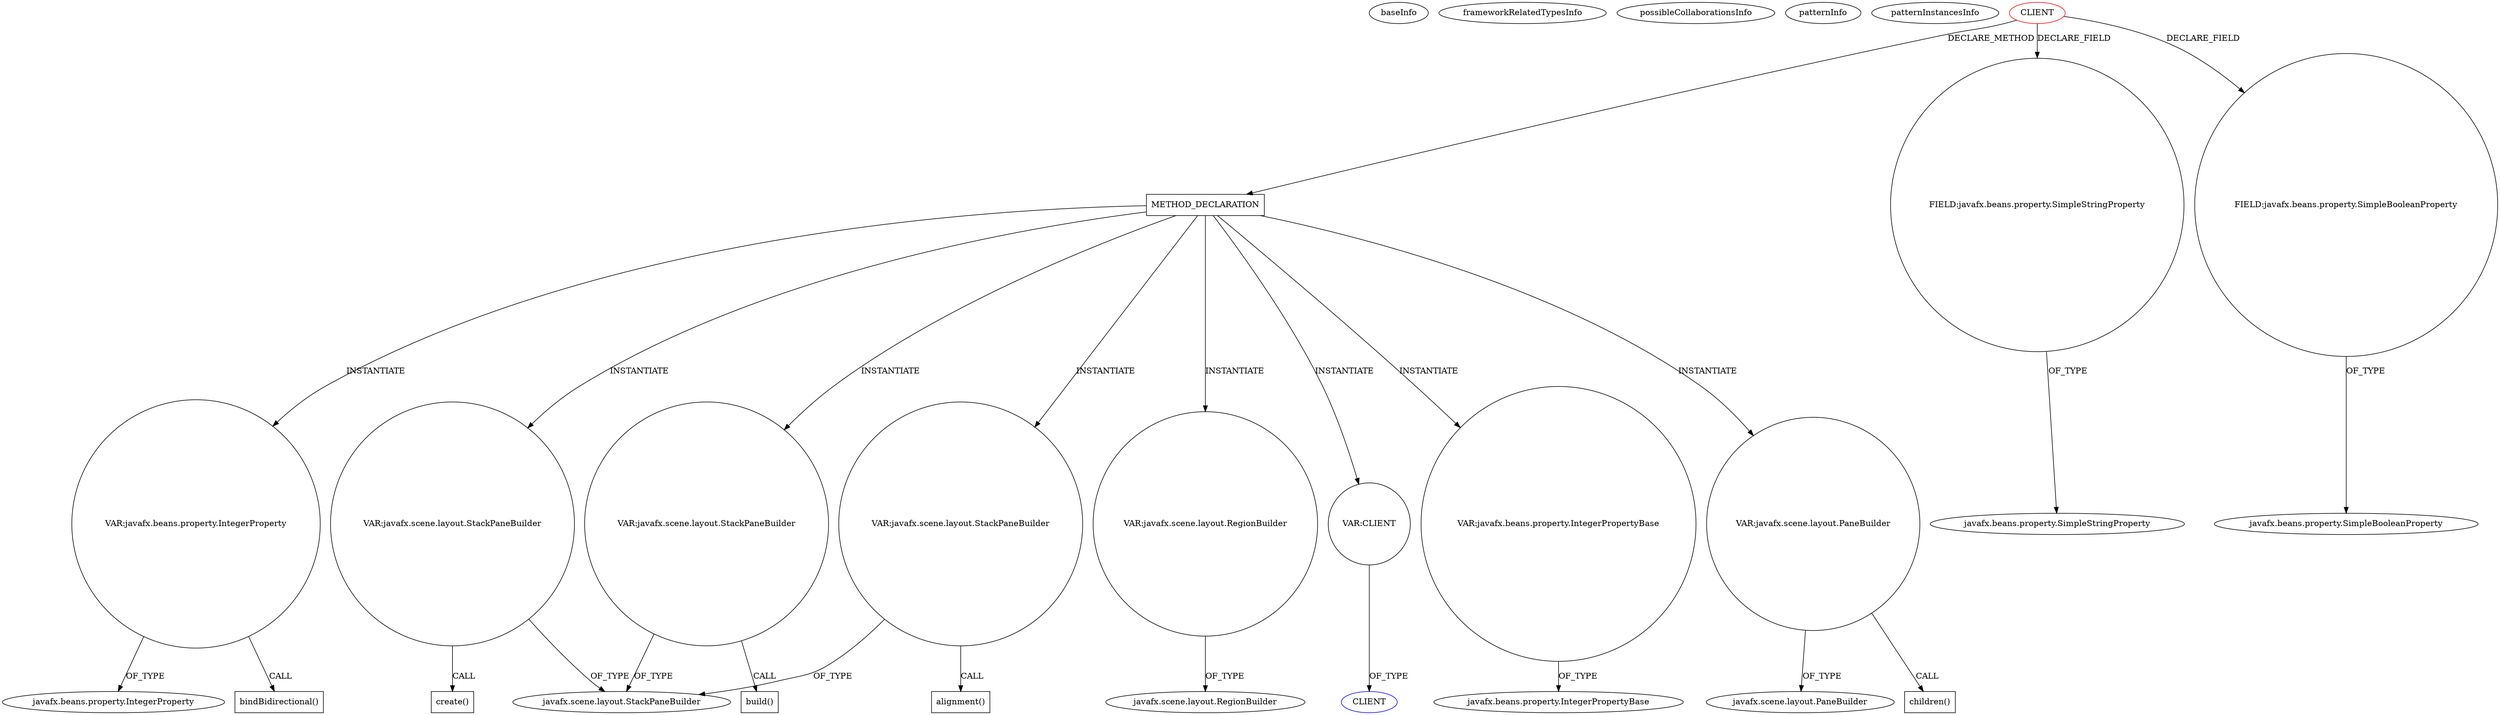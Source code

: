 digraph {
baseInfo[graphId=3936,category="pattern",isAnonymous=false,possibleRelation=false]
frameworkRelatedTypesInfo[]
possibleCollaborationsInfo[]
patternInfo[frequency=2.0,patternRootClient=0]
patternInstancesInfo[0="SaiPradeepDandem-javafx2-gradient-builder~/SaiPradeepDandem-javafx2-gradient-builder/javafx2-gradient-builder-master/src/main/java/com/javafx/gradientbuilder/application/SliderTextField.java~SliderTextField~1163",1="SaiPradeepDandem-javafx2-gradient-builder~/SaiPradeepDandem-javafx2-gradient-builder/javafx2-gradient-builder-master/src/main/java/com/javafx/gradientbuilder/application/AbstractSettingsLayout.java~AbstractSettingsLayout~1175"]
102[label="javafx.scene.layout.StackPaneBuilder",vertexType="FRAMEWORK_CLASS_TYPE",isFrameworkType=false]
100[label="VAR:javafx.scene.layout.StackPaneBuilder",vertexType="VARIABLE_EXPRESION",isFrameworkType=false,shape=circle]
101[label="build()",vertexType="INSIDE_CALL",isFrameworkType=false,shape=box]
25[label="METHOD_DECLARATION",vertexType="CLIENT_METHOD_DECLARATION",isFrameworkType=false,shape=box]
0[label="CLIENT",vertexType="ROOT_CLIENT_CLASS_DECLARATION",isFrameworkType=false,color=red]
11[label="FIELD:javafx.beans.property.SimpleStringProperty",vertexType="FIELD_DECLARATION",isFrameworkType=false,shape=circle]
41[label="VAR:CLIENT",vertexType="VARIABLE_EXPRESION",isFrameworkType=false,shape=circle]
30[label="VAR:javafx.beans.property.IntegerPropertyBase",vertexType="VARIABLE_EXPRESION",isFrameworkType=false,shape=circle]
12[label="javafx.beans.property.SimpleStringProperty",vertexType="FRAMEWORK_CLASS_TYPE",isFrameworkType=false]
15[label="FIELD:javafx.beans.property.SimpleBooleanProperty",vertexType="FIELD_DECLARATION",isFrameworkType=false,shape=circle]
16[label="javafx.beans.property.SimpleBooleanProperty",vertexType="FRAMEWORK_CLASS_TYPE",isFrameworkType=false]
42[label="CLIENT",vertexType="REFERENCE_CLIENT_CLASS_DECLARATION",isFrameworkType=false,color=blue]
85[label="VAR:javafx.scene.layout.PaneBuilder",vertexType="VARIABLE_EXPRESION",isFrameworkType=false,shape=circle]
86[label="children()",vertexType="INSIDE_CALL",isFrameworkType=false,shape=box]
87[label="javafx.scene.layout.PaneBuilder",vertexType="FRAMEWORK_CLASS_TYPE",isFrameworkType=false]
32[label="javafx.beans.property.IntegerPropertyBase",vertexType="FRAMEWORK_CLASS_TYPE",isFrameworkType=false]
37[label="VAR:javafx.beans.property.IntegerProperty",vertexType="VARIABLE_EXPRESION",isFrameworkType=false,shape=circle]
39[label="javafx.beans.property.IntegerProperty",vertexType="FRAMEWORK_CLASS_TYPE",isFrameworkType=false]
38[label="bindBidirectional()",vertexType="INSIDE_CALL",isFrameworkType=false,shape=box]
112[label="VAR:javafx.scene.layout.StackPaneBuilder",vertexType="VARIABLE_EXPRESION",isFrameworkType=false,shape=circle]
113[label="create()",vertexType="INSIDE_CALL",isFrameworkType=false,shape=box]
109[label="VAR:javafx.scene.layout.StackPaneBuilder",vertexType="VARIABLE_EXPRESION",isFrameworkType=false,shape=circle]
110[label="alignment()",vertexType="INSIDE_CALL",isFrameworkType=false,shape=box]
94[label="VAR:javafx.scene.layout.RegionBuilder",vertexType="VARIABLE_EXPRESION",isFrameworkType=false,shape=circle]
96[label="javafx.scene.layout.RegionBuilder",vertexType="FRAMEWORK_CLASS_TYPE",isFrameworkType=false]
100->102[label="OF_TYPE"]
109->102[label="OF_TYPE"]
25->100[label="INSTANTIATE"]
0->11[label="DECLARE_FIELD"]
41->42[label="OF_TYPE"]
30->32[label="OF_TYPE"]
112->113[label="CALL"]
100->101[label="CALL"]
0->25[label="DECLARE_METHOD"]
109->110[label="CALL"]
0->15[label="DECLARE_FIELD"]
94->96[label="OF_TYPE"]
11->12[label="OF_TYPE"]
15->16[label="OF_TYPE"]
85->87[label="OF_TYPE"]
37->38[label="CALL"]
25->85[label="INSTANTIATE"]
25->37[label="INSTANTIATE"]
37->39[label="OF_TYPE"]
25->41[label="INSTANTIATE"]
112->102[label="OF_TYPE"]
25->30[label="INSTANTIATE"]
25->94[label="INSTANTIATE"]
25->112[label="INSTANTIATE"]
25->109[label="INSTANTIATE"]
85->86[label="CALL"]
}
